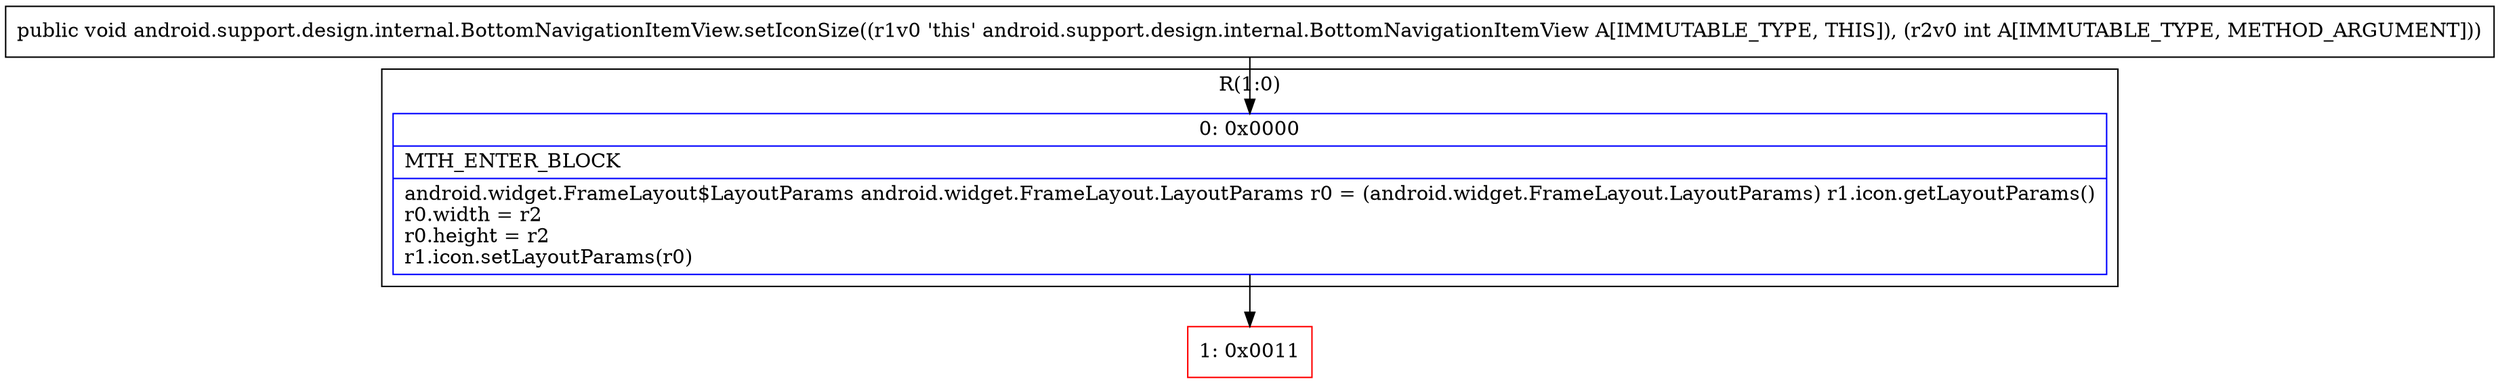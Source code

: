 digraph "CFG forandroid.support.design.internal.BottomNavigationItemView.setIconSize(I)V" {
subgraph cluster_Region_1308800733 {
label = "R(1:0)";
node [shape=record,color=blue];
Node_0 [shape=record,label="{0\:\ 0x0000|MTH_ENTER_BLOCK\l|android.widget.FrameLayout$LayoutParams android.widget.FrameLayout.LayoutParams r0 = (android.widget.FrameLayout.LayoutParams) r1.icon.getLayoutParams()\lr0.width = r2\lr0.height = r2\lr1.icon.setLayoutParams(r0)\l}"];
}
Node_1 [shape=record,color=red,label="{1\:\ 0x0011}"];
MethodNode[shape=record,label="{public void android.support.design.internal.BottomNavigationItemView.setIconSize((r1v0 'this' android.support.design.internal.BottomNavigationItemView A[IMMUTABLE_TYPE, THIS]), (r2v0 int A[IMMUTABLE_TYPE, METHOD_ARGUMENT])) }"];
MethodNode -> Node_0;
Node_0 -> Node_1;
}

